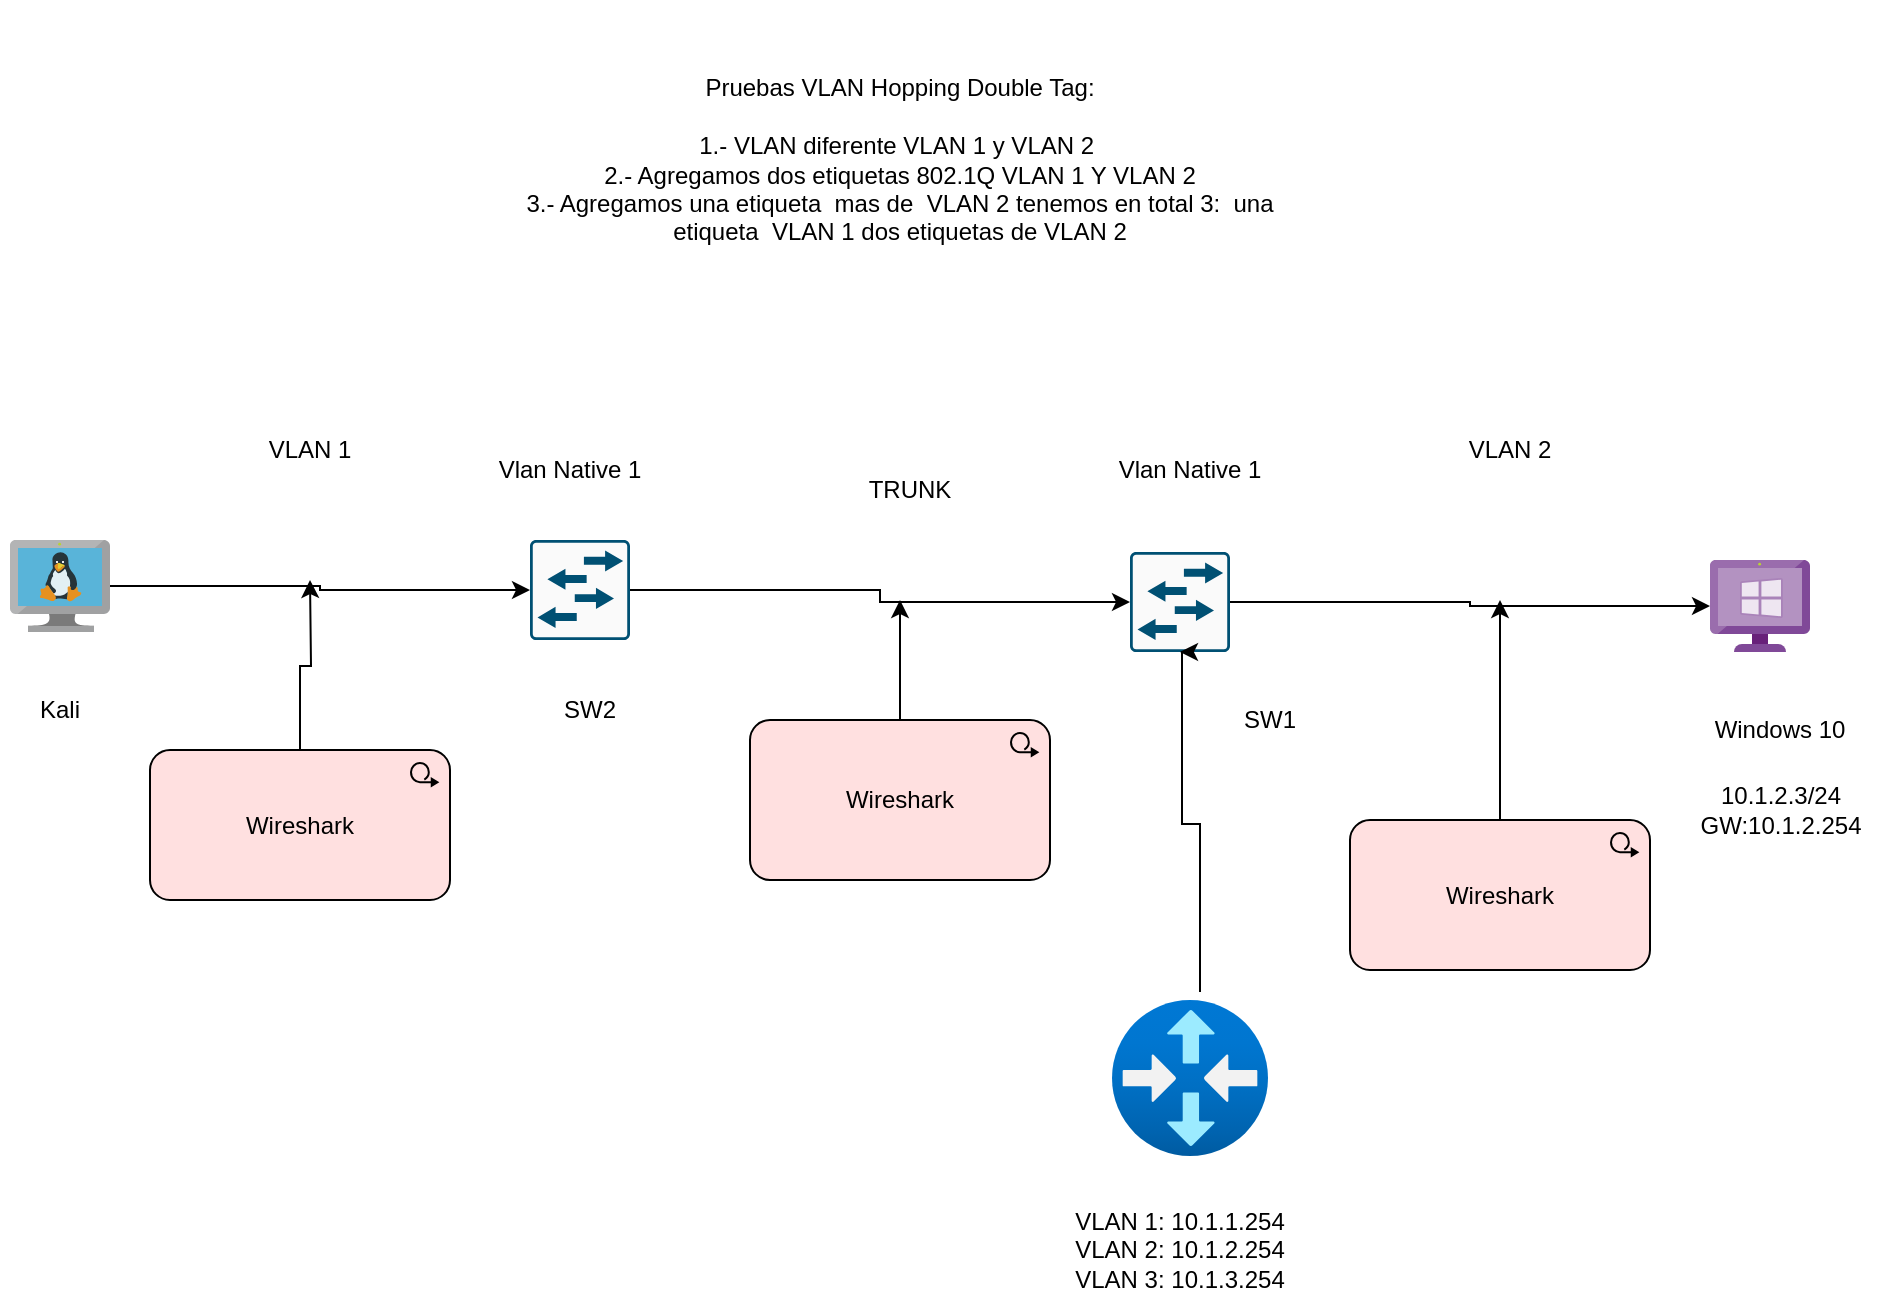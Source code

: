 <mxfile version="26.0.3">
  <diagram name="Page-1" id="-agZrNoaxW9GGDWGBzda">
    <mxGraphModel dx="2314" dy="1196" grid="1" gridSize="10" guides="1" tooltips="1" connect="1" arrows="1" fold="1" page="1" pageScale="1" pageWidth="1169" pageHeight="1654" math="0" shadow="0">
      <root>
        <mxCell id="0" />
        <mxCell id="1" parent="0" />
        <mxCell id="4ptSMAMMEyXdINmpGjF1-1" value="" style="sketch=0;points=[[0.015,0.015,0],[0.985,0.015,0],[0.985,0.985,0],[0.015,0.985,0],[0.25,0,0],[0.5,0,0],[0.75,0,0],[1,0.25,0],[1,0.5,0],[1,0.75,0],[0.75,1,0],[0.5,1,0],[0.25,1,0],[0,0.75,0],[0,0.5,0],[0,0.25,0]];verticalLabelPosition=bottom;html=1;verticalAlign=top;aspect=fixed;align=center;pointerEvents=1;shape=mxgraph.cisco19.rect;prIcon=l2_switch;fillColor=#FAFAFA;strokeColor=#005073;" parent="1" vertex="1">
          <mxGeometry x="400" y="340" width="50" height="50" as="geometry" />
        </mxCell>
        <mxCell id="4ptSMAMMEyXdINmpGjF1-7" style="edgeStyle=orthogonalEdgeStyle;rounded=0;orthogonalLoop=1;jettySize=auto;html=1;exitX=1;exitY=0.5;exitDx=0;exitDy=0;exitPerimeter=0;" parent="1" source="4ptSMAMMEyXdINmpGjF1-2" target="4ptSMAMMEyXdINmpGjF1-3" edge="1">
          <mxGeometry relative="1" as="geometry" />
        </mxCell>
        <mxCell id="4ptSMAMMEyXdINmpGjF1-2" value="" style="sketch=0;points=[[0.015,0.015,0],[0.985,0.015,0],[0.985,0.985,0],[0.015,0.985,0],[0.25,0,0],[0.5,0,0],[0.75,0,0],[1,0.25,0],[1,0.5,0],[1,0.75,0],[0.75,1,0],[0.5,1,0],[0.25,1,0],[0,0.75,0],[0,0.5,0],[0,0.25,0]];verticalLabelPosition=bottom;html=1;verticalAlign=top;aspect=fixed;align=center;pointerEvents=1;shape=mxgraph.cisco19.rect;prIcon=l2_switch;fillColor=#FAFAFA;strokeColor=#005073;" parent="1" vertex="1">
          <mxGeometry x="700" y="346" width="50" height="50" as="geometry" />
        </mxCell>
        <mxCell id="4ptSMAMMEyXdINmpGjF1-3" value="" style="image;sketch=0;aspect=fixed;html=1;points=[];align=center;fontSize=12;image=img/lib/mscae/VM_Windows_Non_Azure.svg;" parent="1" vertex="1">
          <mxGeometry x="990" y="350" width="50" height="46" as="geometry" />
        </mxCell>
        <mxCell id="4ptSMAMMEyXdINmpGjF1-5" style="edgeStyle=orthogonalEdgeStyle;rounded=0;orthogonalLoop=1;jettySize=auto;html=1;" parent="1" source="4ptSMAMMEyXdINmpGjF1-4" target="4ptSMAMMEyXdINmpGjF1-1" edge="1">
          <mxGeometry relative="1" as="geometry" />
        </mxCell>
        <mxCell id="4ptSMAMMEyXdINmpGjF1-4" value="" style="image;sketch=0;aspect=fixed;html=1;points=[];align=center;fontSize=12;image=img/lib/mscae/VM_Linux.svg;" parent="1" vertex="1">
          <mxGeometry x="140" y="340" width="50" height="46" as="geometry" />
        </mxCell>
        <mxCell id="4ptSMAMMEyXdINmpGjF1-6" style="edgeStyle=orthogonalEdgeStyle;rounded=0;orthogonalLoop=1;jettySize=auto;html=1;exitX=1;exitY=0.5;exitDx=0;exitDy=0;exitPerimeter=0;entryX=0;entryY=0.5;entryDx=0;entryDy=0;entryPerimeter=0;" parent="1" source="4ptSMAMMEyXdINmpGjF1-1" target="4ptSMAMMEyXdINmpGjF1-2" edge="1">
          <mxGeometry relative="1" as="geometry" />
        </mxCell>
        <mxCell id="4ptSMAMMEyXdINmpGjF1-8" value="VLAN 2" style="text;strokeColor=none;align=center;fillColor=none;html=1;verticalAlign=middle;whiteSpace=wrap;rounded=0;" parent="1" vertex="1">
          <mxGeometry x="860" y="280" width="60" height="30" as="geometry" />
        </mxCell>
        <mxCell id="4ptSMAMMEyXdINmpGjF1-9" value="VLAN 1" style="text;strokeColor=none;align=center;fillColor=none;html=1;verticalAlign=middle;whiteSpace=wrap;rounded=0;" parent="1" vertex="1">
          <mxGeometry x="260" y="280" width="60" height="30" as="geometry" />
        </mxCell>
        <mxCell id="4ptSMAMMEyXdINmpGjF1-10" value="Kali" style="text;strokeColor=none;align=center;fillColor=none;html=1;verticalAlign=middle;whiteSpace=wrap;rounded=0;" parent="1" vertex="1">
          <mxGeometry x="135" y="410" width="60" height="30" as="geometry" />
        </mxCell>
        <mxCell id="4ptSMAMMEyXdINmpGjF1-11" value="Windows 10" style="text;strokeColor=none;align=center;fillColor=none;html=1;verticalAlign=middle;whiteSpace=wrap;rounded=0;" parent="1" vertex="1">
          <mxGeometry x="990" y="420" width="70" height="30" as="geometry" />
        </mxCell>
        <mxCell id="4ptSMAMMEyXdINmpGjF1-12" value="SW2" style="text;strokeColor=none;align=center;fillColor=none;html=1;verticalAlign=middle;whiteSpace=wrap;rounded=0;" parent="1" vertex="1">
          <mxGeometry x="400" y="410" width="60" height="30" as="geometry" />
        </mxCell>
        <mxCell id="4ptSMAMMEyXdINmpGjF1-13" value="SW1" style="text;strokeColor=none;align=center;fillColor=none;html=1;verticalAlign=middle;whiteSpace=wrap;rounded=0;" parent="1" vertex="1">
          <mxGeometry x="740" y="415" width="60" height="30" as="geometry" />
        </mxCell>
        <mxCell id="4ptSMAMMEyXdINmpGjF1-14" value="TRUNK" style="text;strokeColor=none;align=center;fillColor=none;html=1;verticalAlign=middle;whiteSpace=wrap;rounded=0;" parent="1" vertex="1">
          <mxGeometry x="560" y="300" width="60" height="30" as="geometry" />
        </mxCell>
        <mxCell id="4ptSMAMMEyXdINmpGjF1-15" value="10.1.2.3/24&lt;br&gt;GW:10.1.2.254" style="text;strokeColor=none;align=center;fillColor=none;html=1;verticalAlign=middle;whiteSpace=wrap;rounded=0;" parent="1" vertex="1">
          <mxGeometry x="967.5" y="460" width="115" height="30" as="geometry" />
        </mxCell>
        <mxCell id="ui_uqAg7BRfiOqJdB7rj-2" value="Pruebas VLAN Hopping Double Tag:&lt;br&gt;&lt;br&gt;&lt;div&gt;1.- VLAN diferente VLAN 1 y VLAN 2&amp;nbsp;&lt;/div&gt;&lt;div&gt;2.- Agregamos dos etiquetas 802.1Q VLAN 1 Y VLAN 2&lt;/div&gt;&lt;div&gt;3.- Agregamos una etiqueta&amp;nbsp; mas de&amp;nbsp; VLAN 2 tenemos en total 3:&amp;nbsp; una etiqueta&amp;nbsp; VLAN 1 dos etiquetas de VLAN 2&lt;/div&gt;" style="text;strokeColor=none;align=center;fillColor=none;html=1;verticalAlign=middle;whiteSpace=wrap;rounded=0;" parent="1" vertex="1">
          <mxGeometry x="395" y="70" width="380" height="160" as="geometry" />
        </mxCell>
        <mxCell id="hrbW0_pfA8258nidaYJx-3" style="edgeStyle=orthogonalEdgeStyle;rounded=0;orthogonalLoop=1;jettySize=auto;html=1;" edge="1" parent="1">
          <mxGeometry relative="1" as="geometry">
            <mxPoint x="725" y="396" as="targetPoint" />
            <mxPoint x="735" y="566" as="sourcePoint" />
            <Array as="points">
              <mxPoint x="735" y="482" />
              <mxPoint x="726" y="482" />
            </Array>
          </mxGeometry>
        </mxCell>
        <mxCell id="ui_uqAg7BRfiOqJdB7rj-3" value="" style="image;aspect=fixed;html=1;points=[];align=center;fontSize=12;image=img/lib/azure2/networking/Virtual_Router.svg;" parent="1" vertex="1">
          <mxGeometry x="691" y="570" width="78" height="78" as="geometry" />
        </mxCell>
        <mxCell id="ui_uqAg7BRfiOqJdB7rj-4" value="VLAN 1: 10.1.1.254&lt;div&gt;VLAN 2: 10.1.2.254&lt;/div&gt;&lt;div&gt;VLAN 3: 10.1.3.254&lt;/div&gt;" style="text;strokeColor=none;align=center;fillColor=none;html=1;verticalAlign=middle;whiteSpace=wrap;rounded=0;" parent="1" vertex="1">
          <mxGeometry x="625" y="680" width="200" height="30" as="geometry" />
        </mxCell>
        <mxCell id="hrbW0_pfA8258nidaYJx-4" style="edgeStyle=orthogonalEdgeStyle;rounded=0;orthogonalLoop=1;jettySize=auto;html=1;" edge="1" parent="1" source="ui_uqAg7BRfiOqJdB7rj-5">
          <mxGeometry relative="1" as="geometry">
            <mxPoint x="585" y="370" as="targetPoint" />
          </mxGeometry>
        </mxCell>
        <mxCell id="ui_uqAg7BRfiOqJdB7rj-5" value="Wireshark" style="html=1;outlineConnect=0;whiteSpace=wrap;fillColor=#FFE0E0;shape=mxgraph.archimate3.application;appType=workPackage;archiType=rounded;" parent="1" vertex="1">
          <mxGeometry x="510" y="430" width="150" height="80" as="geometry" />
        </mxCell>
        <mxCell id="hrbW0_pfA8258nidaYJx-5" style="edgeStyle=orthogonalEdgeStyle;rounded=0;orthogonalLoop=1;jettySize=auto;html=1;" edge="1" parent="1" source="ui_uqAg7BRfiOqJdB7rj-6">
          <mxGeometry relative="1" as="geometry">
            <mxPoint x="290" y="360" as="targetPoint" />
          </mxGeometry>
        </mxCell>
        <mxCell id="ui_uqAg7BRfiOqJdB7rj-6" value="Wireshark" style="html=1;outlineConnect=0;whiteSpace=wrap;fillColor=#FFE0E0;shape=mxgraph.archimate3.application;appType=workPackage;archiType=rounded;" parent="1" vertex="1">
          <mxGeometry x="210" y="445" width="150" height="75" as="geometry" />
        </mxCell>
        <mxCell id="hrbW0_pfA8258nidaYJx-6" style="edgeStyle=orthogonalEdgeStyle;rounded=0;orthogonalLoop=1;jettySize=auto;html=1;" edge="1" parent="1" source="ui_uqAg7BRfiOqJdB7rj-7">
          <mxGeometry relative="1" as="geometry">
            <mxPoint x="885" y="370" as="targetPoint" />
          </mxGeometry>
        </mxCell>
        <mxCell id="ui_uqAg7BRfiOqJdB7rj-7" value="Wireshark" style="html=1;outlineConnect=0;whiteSpace=wrap;fillColor=#FFE0E0;shape=mxgraph.archimate3.application;appType=workPackage;archiType=rounded;" parent="1" vertex="1">
          <mxGeometry x="810" y="480" width="150" height="75" as="geometry" />
        </mxCell>
        <mxCell id="hrbW0_pfA8258nidaYJx-1" value="Vlan Native 1" style="text;strokeColor=none;align=center;fillColor=none;html=1;verticalAlign=middle;whiteSpace=wrap;rounded=0;" vertex="1" parent="1">
          <mxGeometry x="380" y="290" width="80" height="30" as="geometry" />
        </mxCell>
        <mxCell id="hrbW0_pfA8258nidaYJx-2" value="Vlan Native 1" style="text;strokeColor=none;align=center;fillColor=none;html=1;verticalAlign=middle;whiteSpace=wrap;rounded=0;" vertex="1" parent="1">
          <mxGeometry x="690" y="290" width="80" height="30" as="geometry" />
        </mxCell>
      </root>
    </mxGraphModel>
  </diagram>
</mxfile>
